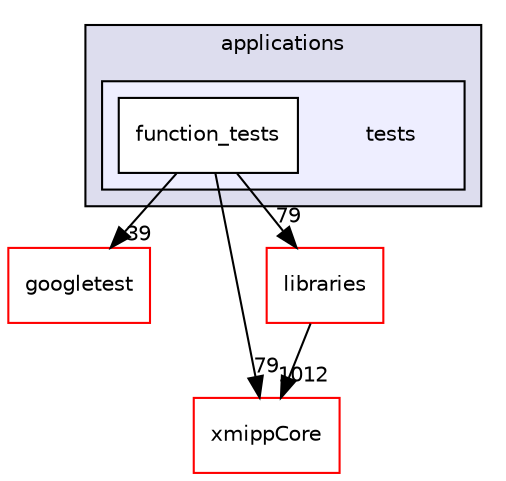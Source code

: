 digraph "xmipp/applications/tests" {
  compound=true
  node [ fontsize="10", fontname="Helvetica"];
  edge [ labelfontsize="10", labelfontname="Helvetica"];
  subgraph clusterdir_b3962408a9d113f537f7fdf538531da9 {
    graph [ bgcolor="#ddddee", pencolor="black", label="applications" fontname="Helvetica", fontsize="10", URL="dir_b3962408a9d113f537f7fdf538531da9.html"]
  subgraph clusterdir_b9ae5e2b13fc012a9c782257002868bf {
    graph [ bgcolor="#eeeeff", pencolor="black", label="" URL="dir_b9ae5e2b13fc012a9c782257002868bf.html"];
    dir_b9ae5e2b13fc012a9c782257002868bf [shape=plaintext label="tests"];
    dir_f74b222a293550d2d47f2ee745b7f263 [shape=box label="function_tests" color="black" fillcolor="white" style="filled" URL="dir_f74b222a293550d2d47f2ee745b7f263.html"];
  }
  }
  dir_2879053b84896c12ffc7981c1bfbc532 [shape=box label="googletest" fillcolor="white" style="filled" color="red" URL="dir_2879053b84896c12ffc7981c1bfbc532.html"];
  dir_ce4d0d8fc85c2c70612466225bfce71d [shape=box label="xmippCore" fillcolor="white" style="filled" color="red" URL="dir_ce4d0d8fc85c2c70612466225bfce71d.html"];
  dir_29dba3f3840f20df3b04d1972e99046b [shape=box label="libraries" fillcolor="white" style="filled" color="red" URL="dir_29dba3f3840f20df3b04d1972e99046b.html"];
  dir_f74b222a293550d2d47f2ee745b7f263->dir_2879053b84896c12ffc7981c1bfbc532 [headlabel="39", labeldistance=1.5 headhref="dir_000256_000004.html"];
  dir_f74b222a293550d2d47f2ee745b7f263->dir_ce4d0d8fc85c2c70612466225bfce71d [headlabel="79", labeldistance=1.5 headhref="dir_000256_000260.html"];
  dir_f74b222a293550d2d47f2ee745b7f263->dir_29dba3f3840f20df3b04d1972e99046b [headlabel="79", labeldistance=1.5 headhref="dir_000256_000042.html"];
  dir_29dba3f3840f20df3b04d1972e99046b->dir_ce4d0d8fc85c2c70612466225bfce71d [headlabel="1012", labeldistance=1.5 headhref="dir_000042_000260.html"];
}
